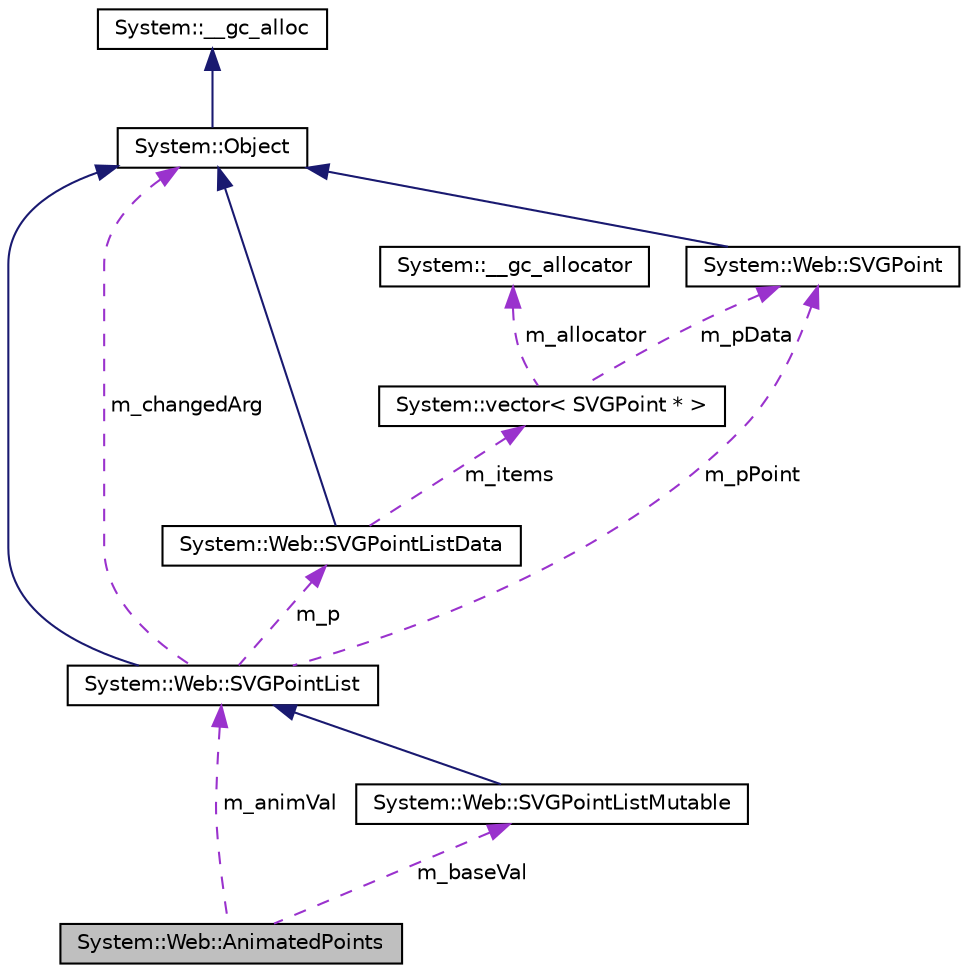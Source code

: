 digraph G
{
  edge [fontname="Helvetica",fontsize="10",labelfontname="Helvetica",labelfontsize="10"];
  node [fontname="Helvetica",fontsize="10",shape=record];
  Node1 [label="System::Web::AnimatedPoints",height=0.2,width=0.4,color="black", fillcolor="grey75", style="filled" fontcolor="black"];
  Node2 -> Node1 [dir="back",color="darkorchid3",fontsize="10",style="dashed",label=" m_baseVal" ,fontname="Helvetica"];
  Node2 [label="System::Web::SVGPointListMutable",height=0.2,width=0.4,color="black", fillcolor="white", style="filled",URL="$class_system_1_1_web_1_1_s_v_g_point_list_mutable.html"];
  Node3 -> Node2 [dir="back",color="midnightblue",fontsize="10",style="solid",fontname="Helvetica"];
  Node3 [label="System::Web::SVGPointList",height=0.2,width=0.4,color="black", fillcolor="white", style="filled",URL="$class_system_1_1_web_1_1_s_v_g_point_list.html"];
  Node4 -> Node3 [dir="back",color="midnightblue",fontsize="10",style="solid",fontname="Helvetica"];
  Node4 [label="System::Object",height=0.2,width=0.4,color="black", fillcolor="white", style="filled",URL="$class_system_1_1_object.html"];
  Node5 -> Node4 [dir="back",color="midnightblue",fontsize="10",style="solid",fontname="Helvetica"];
  Node5 [label="System::__gc_alloc",height=0.2,width=0.4,color="black", fillcolor="white", style="filled",URL="$class_system_1_1____gc__alloc.html"];
  Node6 -> Node3 [dir="back",color="darkorchid3",fontsize="10",style="dashed",label=" m_p" ,fontname="Helvetica"];
  Node6 [label="System::Web::SVGPointListData",height=0.2,width=0.4,color="black", fillcolor="white", style="filled",URL="$class_system_1_1_web_1_1_s_v_g_point_list_data.html"];
  Node4 -> Node6 [dir="back",color="midnightblue",fontsize="10",style="solid",fontname="Helvetica"];
  Node7 -> Node6 [dir="back",color="darkorchid3",fontsize="10",style="dashed",label=" m_items" ,fontname="Helvetica"];
  Node7 [label="System::vector\< SVGPoint * \>",height=0.2,width=0.4,color="black", fillcolor="white", style="filled",URL="$class_system_1_1vector.html"];
  Node8 -> Node7 [dir="back",color="darkorchid3",fontsize="10",style="dashed",label=" m_allocator" ,fontname="Helvetica"];
  Node8 [label="System::__gc_allocator",height=0.2,width=0.4,color="black", fillcolor="white", style="filled",URL="$class_system_1_1____gc__allocator.html"];
  Node9 -> Node7 [dir="back",color="darkorchid3",fontsize="10",style="dashed",label=" m_pData" ,fontname="Helvetica"];
  Node9 [label="System::Web::SVGPoint",height=0.2,width=0.4,color="black", fillcolor="white", style="filled",URL="$class_system_1_1_web_1_1_s_v_g_point.html"];
  Node4 -> Node9 [dir="back",color="midnightblue",fontsize="10",style="solid",fontname="Helvetica"];
  Node9 -> Node3 [dir="back",color="darkorchid3",fontsize="10",style="dashed",label=" m_pPoint" ,fontname="Helvetica"];
  Node4 -> Node3 [dir="back",color="darkorchid3",fontsize="10",style="dashed",label=" m_changedArg" ,fontname="Helvetica"];
  Node3 -> Node1 [dir="back",color="darkorchid3",fontsize="10",style="dashed",label=" m_animVal" ,fontname="Helvetica"];
}
